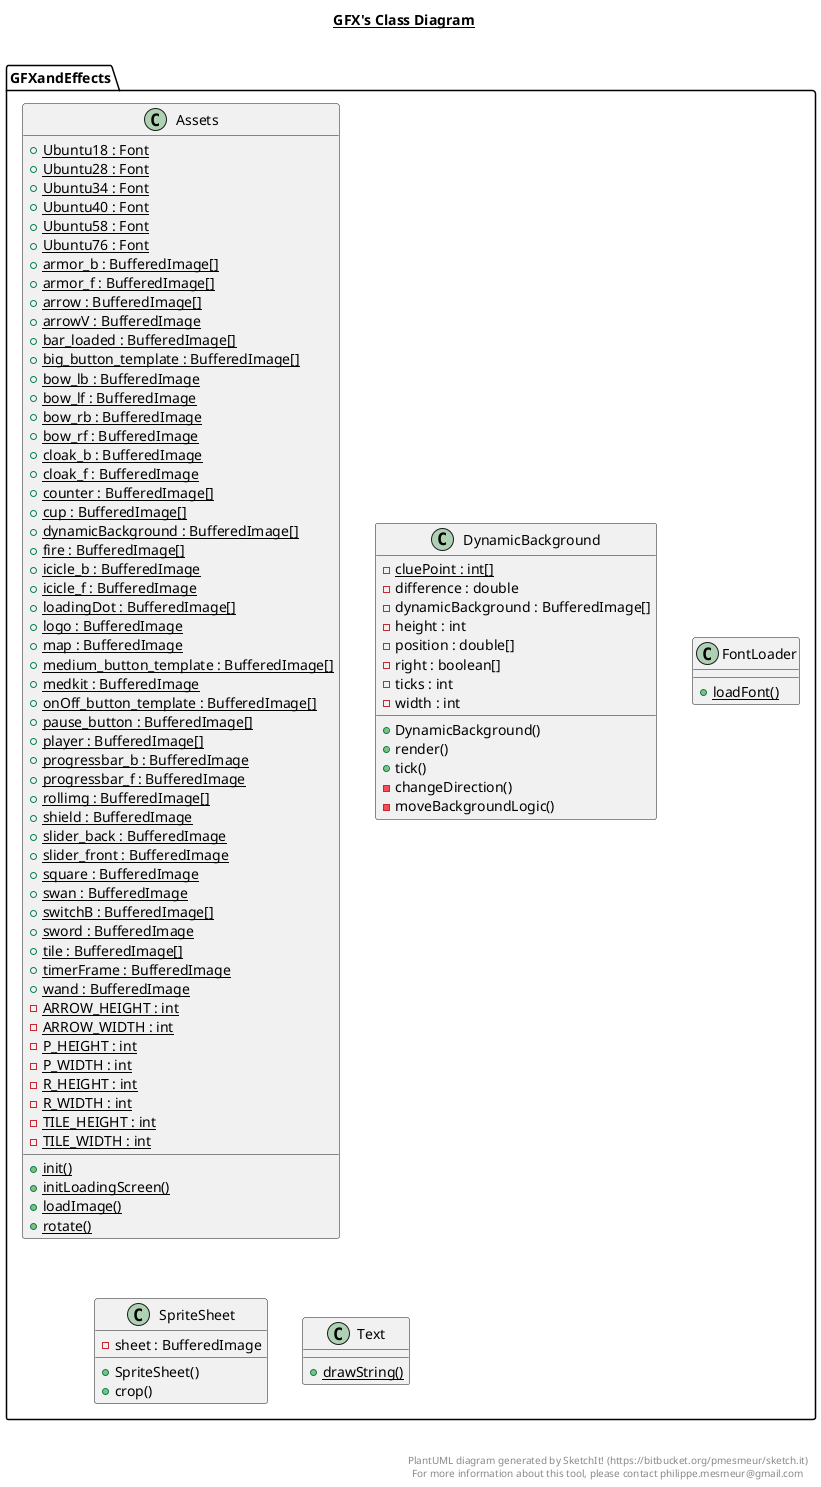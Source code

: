 @startuml

title __GFX's Class Diagram__\n

  namespace GFXandEffects {
    class GFXandEffects.Assets {
        {static} + Ubuntu18 : Font
        {static} + Ubuntu28 : Font
        {static} + Ubuntu34 : Font
        {static} + Ubuntu40 : Font
        {static} + Ubuntu58 : Font
        {static} + Ubuntu76 : Font
        {static} + armor_b : BufferedImage[]
        {static} + armor_f : BufferedImage[]
        {static} + arrow : BufferedImage[]
        {static} + arrowV : BufferedImage
        {static} + bar_loaded : BufferedImage[]
        {static} + big_button_template : BufferedImage[]
        {static} + bow_lb : BufferedImage
        {static} + bow_lf : BufferedImage
        {static} + bow_rb : BufferedImage
        {static} + bow_rf : BufferedImage
        {static} + cloak_b : BufferedImage
        {static} + cloak_f : BufferedImage
        {static} + counter : BufferedImage[]
        {static} + cup : BufferedImage[]
        {static} + dynamicBackground : BufferedImage[]
        {static} + fire : BufferedImage[]
        {static} + icicle_b : BufferedImage
        {static} + icicle_f : BufferedImage
        {static} + loadingDot : BufferedImage[]
        {static} + logo : BufferedImage
        {static} + map : BufferedImage
        {static} + medium_button_template : BufferedImage[]
        {static} + medkit : BufferedImage
        {static} + onOff_button_template : BufferedImage[]
        {static} + pause_button : BufferedImage[]
        {static} + player : BufferedImage[]
        {static} + progressbar_b : BufferedImage
        {static} + progressbar_f : BufferedImage
        {static} + rollimg : BufferedImage[]
        {static} + shield : BufferedImage
        {static} + slider_back : BufferedImage
        {static} + slider_front : BufferedImage
        {static} + square : BufferedImage
        {static} + swan : BufferedImage
        {static} + switchB : BufferedImage[]
        {static} + sword : BufferedImage
        {static} + tile : BufferedImage[]
        {static} + timerFrame : BufferedImage
        {static} + wand : BufferedImage
        {static} - ARROW_HEIGHT : int
        {static} - ARROW_WIDTH : int
        {static} - P_HEIGHT : int
        {static} - P_WIDTH : int
        {static} - R_HEIGHT : int
        {static} - R_WIDTH : int
        {static} - TILE_HEIGHT : int
        {static} - TILE_WIDTH : int
        {static} + init()
        {static} + initLoadingScreen()
        {static} + loadImage()
        {static} + rotate()
    }
  }
  

  namespace GFXandEffects {
    class GFXandEffects.DynamicBackground {
        {static} - cluePoint : int[]
        - difference : double
        - dynamicBackground : BufferedImage[]
        - height : int
        - position : double[]
        - right : boolean[]
        - ticks : int
        - width : int
        + DynamicBackground()
        + render()
        + tick()
        - changeDirection()
        - moveBackgroundLogic()
    }
  }
  

  namespace GFXandEffects {
    class GFXandEffects.FontLoader {
        {static} + loadFont()
    }
  }
  

  namespace GFXandEffects {
    class GFXandEffects.SpriteSheet {
        - sheet : BufferedImage
        + SpriteSheet()
        + crop()
    }
  }
  

  namespace GFXandEffects {
    class GFXandEffects.Text {
        {static} + drawString()
    }
  }
  



right footer


PlantUML diagram generated by SketchIt! (https://bitbucket.org/pmesmeur/sketch.it)
For more information about this tool, please contact philippe.mesmeur@gmail.com
endfooter

@enduml
